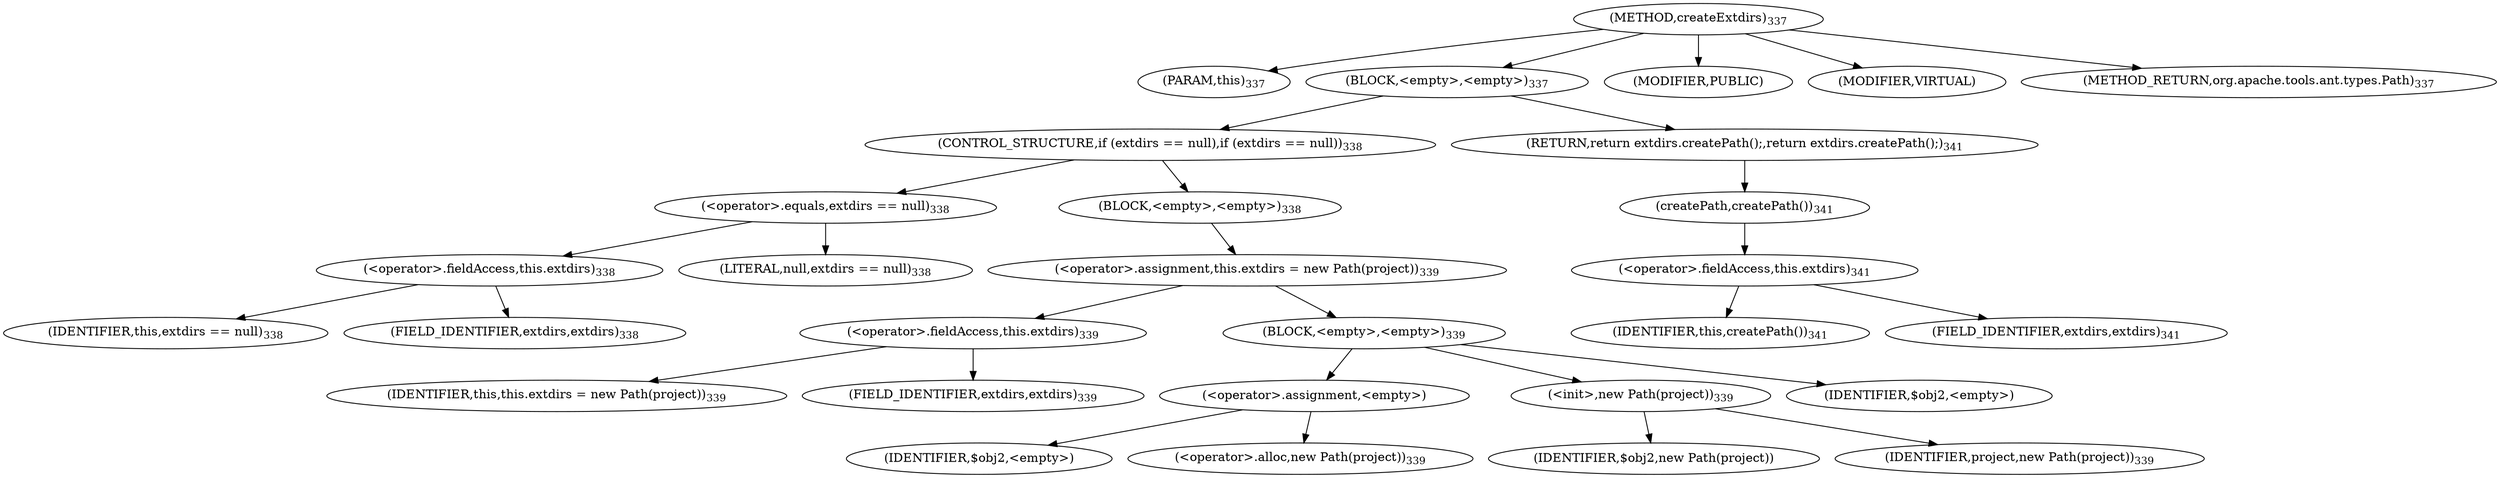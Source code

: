 digraph "createExtdirs" {  
"512" [label = <(METHOD,createExtdirs)<SUB>337</SUB>> ]
"513" [label = <(PARAM,this)<SUB>337</SUB>> ]
"514" [label = <(BLOCK,&lt;empty&gt;,&lt;empty&gt;)<SUB>337</SUB>> ]
"515" [label = <(CONTROL_STRUCTURE,if (extdirs == null),if (extdirs == null))<SUB>338</SUB>> ]
"516" [label = <(&lt;operator&gt;.equals,extdirs == null)<SUB>338</SUB>> ]
"517" [label = <(&lt;operator&gt;.fieldAccess,this.extdirs)<SUB>338</SUB>> ]
"518" [label = <(IDENTIFIER,this,extdirs == null)<SUB>338</SUB>> ]
"519" [label = <(FIELD_IDENTIFIER,extdirs,extdirs)<SUB>338</SUB>> ]
"520" [label = <(LITERAL,null,extdirs == null)<SUB>338</SUB>> ]
"521" [label = <(BLOCK,&lt;empty&gt;,&lt;empty&gt;)<SUB>338</SUB>> ]
"522" [label = <(&lt;operator&gt;.assignment,this.extdirs = new Path(project))<SUB>339</SUB>> ]
"523" [label = <(&lt;operator&gt;.fieldAccess,this.extdirs)<SUB>339</SUB>> ]
"524" [label = <(IDENTIFIER,this,this.extdirs = new Path(project))<SUB>339</SUB>> ]
"525" [label = <(FIELD_IDENTIFIER,extdirs,extdirs)<SUB>339</SUB>> ]
"526" [label = <(BLOCK,&lt;empty&gt;,&lt;empty&gt;)<SUB>339</SUB>> ]
"527" [label = <(&lt;operator&gt;.assignment,&lt;empty&gt;)> ]
"528" [label = <(IDENTIFIER,$obj2,&lt;empty&gt;)> ]
"529" [label = <(&lt;operator&gt;.alloc,new Path(project))<SUB>339</SUB>> ]
"530" [label = <(&lt;init&gt;,new Path(project))<SUB>339</SUB>> ]
"531" [label = <(IDENTIFIER,$obj2,new Path(project))> ]
"532" [label = <(IDENTIFIER,project,new Path(project))<SUB>339</SUB>> ]
"533" [label = <(IDENTIFIER,$obj2,&lt;empty&gt;)> ]
"534" [label = <(RETURN,return extdirs.createPath();,return extdirs.createPath();)<SUB>341</SUB>> ]
"535" [label = <(createPath,createPath())<SUB>341</SUB>> ]
"536" [label = <(&lt;operator&gt;.fieldAccess,this.extdirs)<SUB>341</SUB>> ]
"537" [label = <(IDENTIFIER,this,createPath())<SUB>341</SUB>> ]
"538" [label = <(FIELD_IDENTIFIER,extdirs,extdirs)<SUB>341</SUB>> ]
"539" [label = <(MODIFIER,PUBLIC)> ]
"540" [label = <(MODIFIER,VIRTUAL)> ]
"541" [label = <(METHOD_RETURN,org.apache.tools.ant.types.Path)<SUB>337</SUB>> ]
  "512" -> "513" 
  "512" -> "514" 
  "512" -> "539" 
  "512" -> "540" 
  "512" -> "541" 
  "514" -> "515" 
  "514" -> "534" 
  "515" -> "516" 
  "515" -> "521" 
  "516" -> "517" 
  "516" -> "520" 
  "517" -> "518" 
  "517" -> "519" 
  "521" -> "522" 
  "522" -> "523" 
  "522" -> "526" 
  "523" -> "524" 
  "523" -> "525" 
  "526" -> "527" 
  "526" -> "530" 
  "526" -> "533" 
  "527" -> "528" 
  "527" -> "529" 
  "530" -> "531" 
  "530" -> "532" 
  "534" -> "535" 
  "535" -> "536" 
  "536" -> "537" 
  "536" -> "538" 
}

